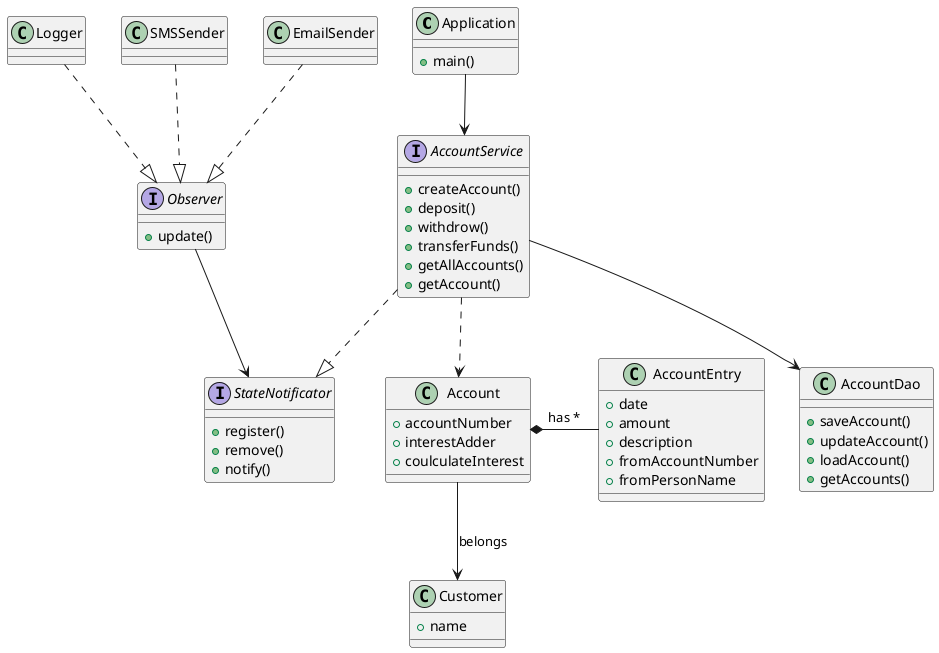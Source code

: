 @startuml
class Application{
    +main()
}
interface AccountService{
    +createAccount()
    +deposit()
    +withdrow()
    +transferFunds()
    +getAllAccounts()
    +getAccount()
}
class AccountDao{
    +saveAccount()
    +updateAccount()
    +loadAccount()
    +getAccounts()
}
class Account{
    +accountNumber
    +interestAdder
    +coulculateInterest
}
class Customer {
    +name
}

class AccountEntry {
    +date
    +amount
    +description
    +fromAccountNumber
    +fromPersonName
}

Application --> AccountService
AccountService --> AccountDao
AccountService ..> Account
Account --> Customer : belongs
Account *- AccountEntry: has *


class Logger{}
class SMSSender{}
class EmailSender{}

interface StateNotificator {
    +register()
    +remove()
    +notify()
}
interface Observer{
   +update()
}
Logger ..|> Observer
EmailSender ..|> Observer
SMSSender ..|> Observer
AccountService ..|> StateNotificator
Observer --> StateNotificator
@enduml